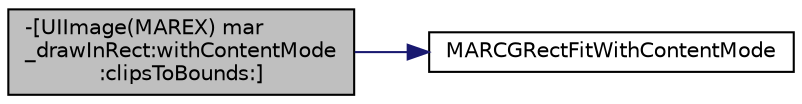 digraph "-[UIImage(MAREX) mar_drawInRect:withContentMode:clipsToBounds:]"
{
  edge [fontname="Helvetica",fontsize="10",labelfontname="Helvetica",labelfontsize="10"];
  node [fontname="Helvetica",fontsize="10",shape=record];
  rankdir="LR";
  Node17 [label="-[UIImage(MAREX) mar\l_drawInRect:withContentMode\l:clipsToBounds:]",height=0.2,width=0.4,color="black", fillcolor="grey75", style="filled", fontcolor="black"];
  Node17 -> Node18 [color="midnightblue",fontsize="10",style="solid",fontname="Helvetica"];
  Node18 [label="MARCGRectFitWithContentMode",height=0.2,width=0.4,color="black", fillcolor="white", style="filled",URL="$_m_a_r_c_g_utilities_8h.html#afb024f01f523dd5a576933cb7764b5fa"];
}
